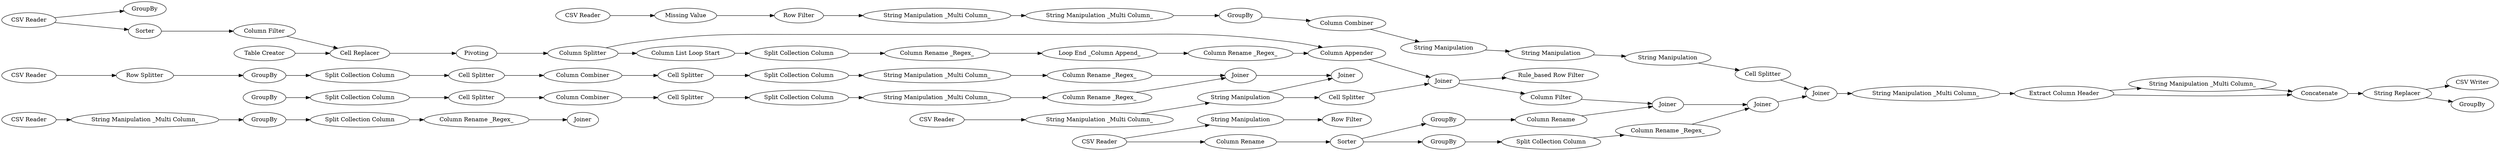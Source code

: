 digraph {
	"663976827482631022_5" [label=GroupBy]
	"663976827482631022_85" [label=Joiner]
	"663976827482631022_55" [label="CSV Reader"]
	"663976827482631022_72" [label="Column Filter"]
	"-3553282352024844045_29" [label="String Manipulation _Multi Column_"]
	"663976827482631022_38" [label=Joiner]
	"663976827482631022_44" [label="Extract Column Header"]
	"-7410767356528996849_87" [label="Cell Splitter"]
	"-7990041130867809674_81" [label="Column Appender"]
	"663976827482631022_40" [label="String Manipulation _Multi Column_"]
	"663976827482631022_58" [label=Sorter]
	"663976827482631022_62" [label="Column Rename"]
	"663976827482631022_47" [label="String Manipulation _Multi Column_"]
	"663976827482631022_41" [label="Column Rename _Regex_"]
	"663976827482631022_1" [label="CSV Reader"]
	"663976827482631022_43" [label="String Manipulation _Multi Column_"]
	"-3553282352024844045_12" [label="Split Collection Column"]
	"663976827482631022_89" [label="Column Rename"]
	"663976827482631022_46" [label="CSV Writer"]
	"663976827482631022_73" [label=Sorter]
	"663976827482631022_71" [label="Table Creator"]
	"663976827482631022_78" [label=Joiner]
	"-3553282352024844045_27" [label="String Manipulation _Multi Column_"]
	"663976827482631022_57" [label="Row Filter"]
	"663976827482631022_2" [label="CSV Reader"]
	"-7410767356528996849_81" [label="String Manipulation _Multi Column_"]
	"-7410767356528996849_82" [label="String Manipulation _Multi Column_"]
	"663976827482631022_66" [label="Split Collection Column"]
	"-7990041130867809674_80" [label="Column Rename _Regex_"]
	"-7990041130867809674_74" [label=Pivoting]
	"663976827482631022_56" [label="CSV Reader"]
	"663976827482631022_45" [label=Concatenate]
	"-7990041130867809674_79" [label="Loop End _Column Append_"]
	"663976827482631022_80" [label="CSV Reader"]
	"-7990041130867809674_78" [label="Column Rename _Regex_"]
	"663976827482631022_87" [label=GroupBy]
	"663976827482631022_4" [label="String Manipulation _Multi Column_"]
	"663976827482631022_68" [label="Column Rename _Regex_"]
	"-3553282352024844045_6" [label=GroupBy]
	"-7410767356528996849_84" [label=GroupBy]
	"-3553282352024844045_31" [label="Cell Splitter"]
	"663976827482631022_61" [label=Joiner]
	"-3553282352024844045_30" [label="Column Rename _Regex_"]
	"-3553282352024844045_33" [label="Cell Splitter"]
	"-7410767356528996849_92" [label="Row Filter"]
	"663976827482631022_39" [label="Split Collection Column"]
	"663976827482631022_7" [label="Row Splitter"]
	"-3553282352024844045_24" [label="Split Collection Column"]
	"-3553282352024844045_25" [label="Cell Splitter"]
	"663976827482631022_67" [label=Joiner]
	"-7410767356528996849_91" [label="String Manipulation"]
	"663976827482631022_69" [label=GroupBy]
	"-7410767356528996849_86" [label="Column Combiner"]
	"663976827482631022_54" [label="String Replacer"]
	"-7410767356528996849_83" [label="Missing Value"]
	"663976827482631022_3" [label="CSV Reader"]
	"663976827482631022_37" [label=Joiner]
	"663976827482631022_48" [label="Column Filter"]
	"-3553282352024844045_10" [label="Cell Splitter"]
	"663976827482631022_65" [label=GroupBy]
	"663976827482631022_49" [label="Rule_based Row Filter"]
	"-7990041130867809674_75" [label="Column Splitter"]
	"663976827482631022_88" [label="Cell Splitter"]
	"-3553282352024844045_26" [label="Column Rename _Regex_"]
	"-3553282352024844045_23" [label="Column Combiner"]
	"-3553282352024844045_35" [label=GroupBy]
	"663976827482631022_53" [label="String Manipulation"]
	"-3553282352024844045_28" [label="Column Combiner"]
	"-7410767356528996849_90" [label="String Manipulation"]
	"-7990041130867809674_70" [label="Cell Replacer"]
	"663976827482631022_59" [label=GroupBy]
	"-3553282352024844045_34" [label="Split Collection Column"]
	"-3553282352024844045_32" [label="Split Collection Column"]
	"-7990041130867809674_77" [label="Split Collection Column"]
	"-7410767356528996849_89" [label="String Manipulation"]
	"-3553282352024844045_21" [label=Joiner]
	"-7990041130867809674_76" [label="Column List Loop Start"]
	"663976827482631022_60" [label="String Manipulation"]
	"-7410767356528996849_92" -> "-7410767356528996849_81"
	"-3553282352024844045_35" -> "-3553282352024844045_34"
	"-3553282352024844045_25" -> "-3553282352024844045_24"
	"663976827482631022_53" -> "663976827482631022_88"
	"663976827482631022_55" -> "663976827482631022_60"
	"-3553282352024844045_30" -> "-3553282352024844045_21"
	"-3553282352024844045_10" -> "-3553282352024844045_23"
	"663976827482631022_60" -> "663976827482631022_57"
	"-7990041130867809674_74" -> "-7990041130867809674_75"
	"663976827482631022_54" -> "663976827482631022_46"
	"663976827482631022_66" -> "663976827482631022_68"
	"-7410767356528996849_90" -> "-7410767356528996849_91"
	"663976827482631022_65" -> "663976827482631022_66"
	"-7410767356528996849_82" -> "-7410767356528996849_84"
	"663976827482631022_40" -> "663976827482631022_5"
	"-3553282352024844045_28" -> "-3553282352024844045_31"
	"-7410767356528996849_84" -> "-7410767356528996849_86"
	"-3553282352024844045_6" -> "-3553282352024844045_12"
	"663976827482631022_73" -> "663976827482631022_72"
	"-7990041130867809674_81" -> "663976827482631022_78"
	"-3553282352024844045_23" -> "-3553282352024844045_25"
	"-3553282352024844045_12" -> "-3553282352024844045_10"
	"663976827482631022_44" -> "663976827482631022_45"
	"663976827482631022_55" -> "663976827482631022_89"
	"663976827482631022_56" -> "663976827482631022_73"
	"-3553282352024844045_24" -> "-3553282352024844045_27"
	"-3553282352024844045_29" -> "-3553282352024844045_30"
	"663976827482631022_58" -> "663976827482631022_59"
	"663976827482631022_62" -> "663976827482631022_61"
	"663976827482631022_3" -> "663976827482631022_40"
	"-3553282352024844045_26" -> "-3553282352024844045_21"
	"663976827482631022_68" -> "663976827482631022_67"
	"663976827482631022_41" -> "663976827482631022_38"
	"663976827482631022_7" -> "-3553282352024844045_6"
	"663976827482631022_44" -> "663976827482631022_43"
	"663976827482631022_5" -> "663976827482631022_39"
	"-3553282352024844045_31" -> "-3553282352024844045_32"
	"-7990041130867809674_77" -> "-7990041130867809674_78"
	"663976827482631022_48" -> "663976827482631022_61"
	"-7990041130867809674_75" -> "-7990041130867809674_76"
	"663976827482631022_54" -> "663976827482631022_87"
	"663976827482631022_2" -> "663976827482631022_7"
	"663976827482631022_4" -> "663976827482631022_53"
	"663976827482631022_89" -> "663976827482631022_58"
	"-7410767356528996849_83" -> "-7410767356528996849_92"
	"663976827482631022_45" -> "663976827482631022_54"
	"663976827482631022_43" -> "663976827482631022_45"
	"663976827482631022_72" -> "-7990041130867809674_70"
	"-7990041130867809674_78" -> "-7990041130867809674_79"
	"-3553282352024844045_27" -> "-3553282352024844045_26"
	"-7990041130867809674_80" -> "-7990041130867809674_81"
	"-7990041130867809674_75" -> "-7990041130867809674_81"
	"663976827482631022_78" -> "663976827482631022_48"
	"-7990041130867809674_76" -> "-7990041130867809674_77"
	"663976827482631022_58" -> "663976827482631022_65"
	"663976827482631022_71" -> "-7990041130867809674_70"
	"663976827482631022_39" -> "663976827482631022_41"
	"663976827482631022_67" -> "663976827482631022_85"
	"663976827482631022_47" -> "663976827482631022_44"
	"663976827482631022_88" -> "663976827482631022_78"
	"-3553282352024844045_34" -> "-3553282352024844045_33"
	"-7410767356528996849_89" -> "-7410767356528996849_90"
	"663976827482631022_61" -> "663976827482631022_67"
	"663976827482631022_78" -> "663976827482631022_49"
	"-7990041130867809674_70" -> "-7990041130867809674_74"
	"663976827482631022_1" -> "663976827482631022_4"
	"-7410767356528996849_91" -> "-7410767356528996849_87"
	"-3553282352024844045_33" -> "-3553282352024844045_28"
	"-7410767356528996849_87" -> "663976827482631022_85"
	"-7990041130867809674_79" -> "-7990041130867809674_80"
	"663976827482631022_80" -> "-7410767356528996849_83"
	"663976827482631022_59" -> "663976827482631022_62"
	"-3553282352024844045_32" -> "-3553282352024844045_29"
	"-7410767356528996849_86" -> "-7410767356528996849_89"
	"-7410767356528996849_81" -> "-7410767356528996849_82"
	"663976827482631022_85" -> "663976827482631022_47"
	"-3553282352024844045_21" -> "663976827482631022_37"
	"663976827482631022_56" -> "663976827482631022_69"
	"663976827482631022_53" -> "663976827482631022_37"
	rankdir=LR
}
